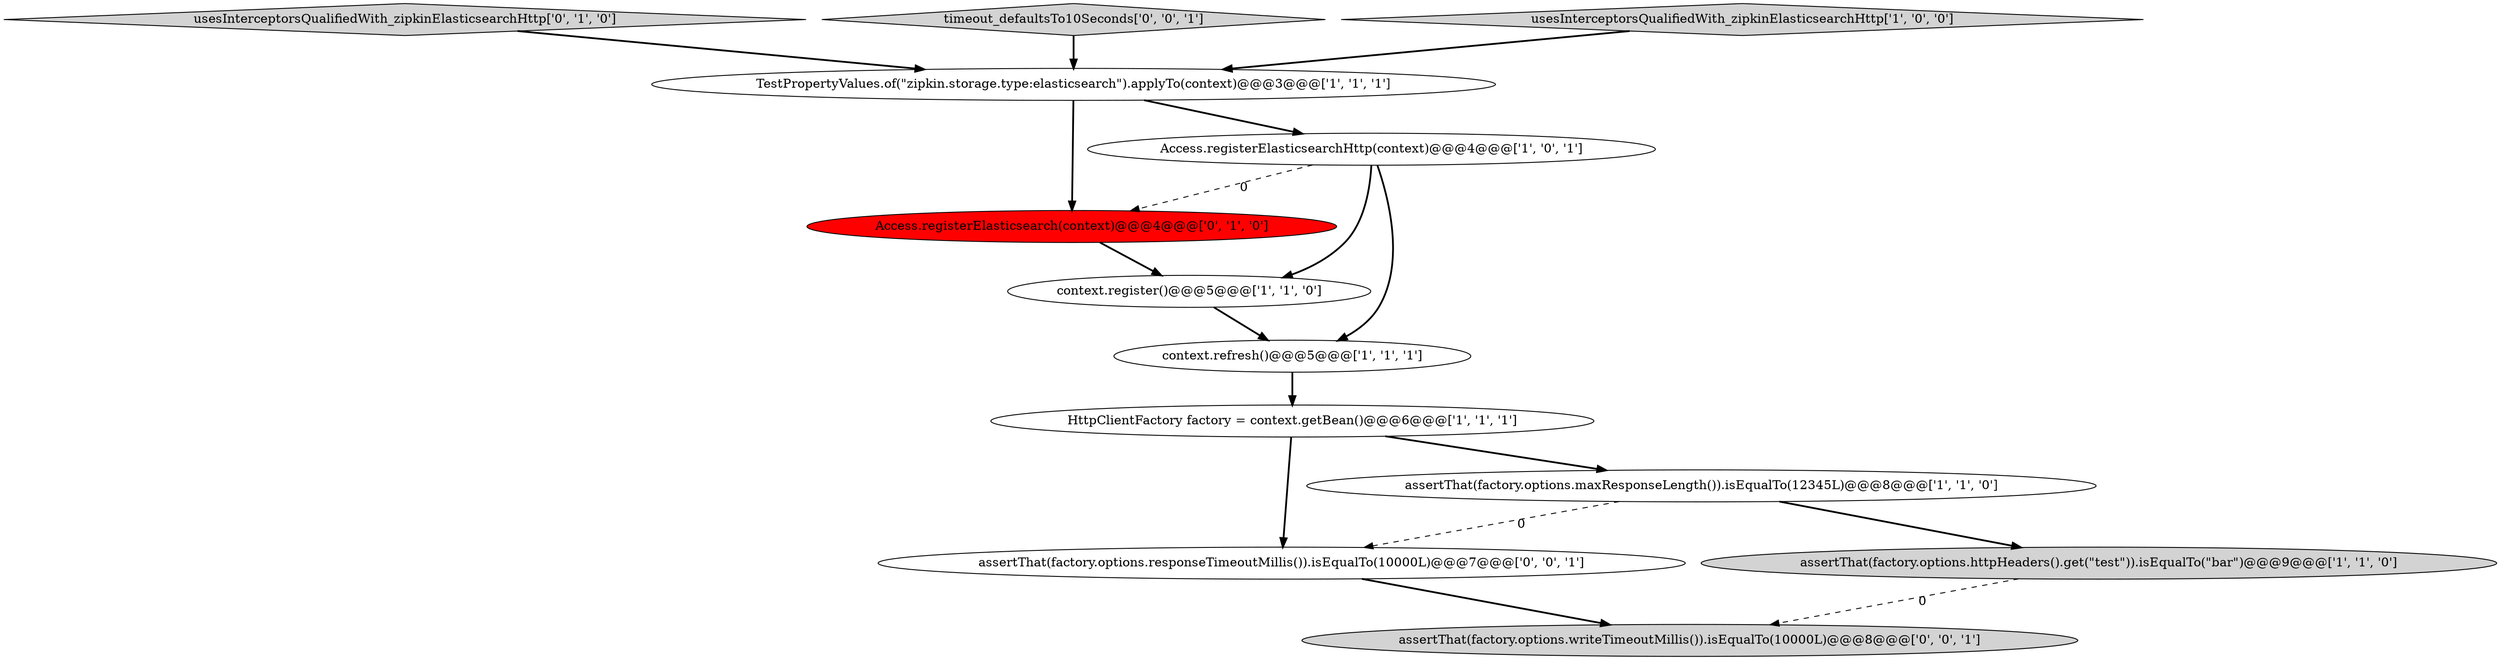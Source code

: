 digraph {
3 [style = filled, label = "context.register()@@@5@@@['1', '1', '0']", fillcolor = white, shape = ellipse image = "AAA0AAABBB1BBB"];
9 [style = filled, label = "usesInterceptorsQualifiedWith_zipkinElasticsearchHttp['0', '1', '0']", fillcolor = lightgray, shape = diamond image = "AAA0AAABBB2BBB"];
12 [style = filled, label = "timeout_defaultsTo10Seconds['0', '0', '1']", fillcolor = lightgray, shape = diamond image = "AAA0AAABBB3BBB"];
6 [style = filled, label = "assertThat(factory.options.httpHeaders().get(\"test\")).isEqualTo(\"bar\")@@@9@@@['1', '1', '0']", fillcolor = lightgray, shape = ellipse image = "AAA0AAABBB1BBB"];
7 [style = filled, label = "usesInterceptorsQualifiedWith_zipkinElasticsearchHttp['1', '0', '0']", fillcolor = lightgray, shape = diamond image = "AAA0AAABBB1BBB"];
0 [style = filled, label = "HttpClientFactory factory = context.getBean()@@@6@@@['1', '1', '1']", fillcolor = white, shape = ellipse image = "AAA0AAABBB1BBB"];
8 [style = filled, label = "Access.registerElasticsearch(context)@@@4@@@['0', '1', '0']", fillcolor = red, shape = ellipse image = "AAA1AAABBB2BBB"];
4 [style = filled, label = "context.refresh()@@@5@@@['1', '1', '1']", fillcolor = white, shape = ellipse image = "AAA0AAABBB1BBB"];
2 [style = filled, label = "Access.registerElasticsearchHttp(context)@@@4@@@['1', '0', '1']", fillcolor = white, shape = ellipse image = "AAA0AAABBB1BBB"];
11 [style = filled, label = "assertThat(factory.options.responseTimeoutMillis()).isEqualTo(10000L)@@@7@@@['0', '0', '1']", fillcolor = white, shape = ellipse image = "AAA0AAABBB3BBB"];
1 [style = filled, label = "TestPropertyValues.of(\"zipkin.storage.type:elasticsearch\").applyTo(context)@@@3@@@['1', '1', '1']", fillcolor = white, shape = ellipse image = "AAA0AAABBB1BBB"];
5 [style = filled, label = "assertThat(factory.options.maxResponseLength()).isEqualTo(12345L)@@@8@@@['1', '1', '0']", fillcolor = white, shape = ellipse image = "AAA0AAABBB1BBB"];
10 [style = filled, label = "assertThat(factory.options.writeTimeoutMillis()).isEqualTo(10000L)@@@8@@@['0', '0', '1']", fillcolor = lightgray, shape = ellipse image = "AAA0AAABBB3BBB"];
0->11 [style = bold, label=""];
6->10 [style = dashed, label="0"];
1->2 [style = bold, label=""];
7->1 [style = bold, label=""];
1->8 [style = bold, label=""];
5->6 [style = bold, label=""];
9->1 [style = bold, label=""];
5->11 [style = dashed, label="0"];
12->1 [style = bold, label=""];
2->4 [style = bold, label=""];
3->4 [style = bold, label=""];
11->10 [style = bold, label=""];
2->8 [style = dashed, label="0"];
2->3 [style = bold, label=""];
4->0 [style = bold, label=""];
0->5 [style = bold, label=""];
8->3 [style = bold, label=""];
}
